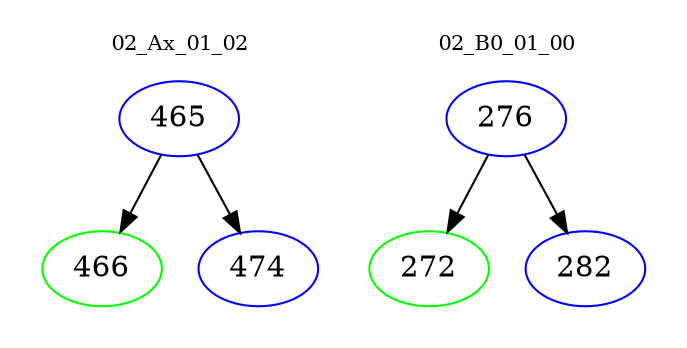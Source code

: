 digraph{
subgraph cluster_0 {
color = white
label = "02_Ax_01_02";
fontsize=10;
T0_465 [label="465", color="blue"]
T0_465 -> T0_466 [color="black"]
T0_466 [label="466", color="green"]
T0_465 -> T0_474 [color="black"]
T0_474 [label="474", color="blue"]
}
subgraph cluster_1 {
color = white
label = "02_B0_01_00";
fontsize=10;
T1_276 [label="276", color="blue"]
T1_276 -> T1_272 [color="black"]
T1_272 [label="272", color="green"]
T1_276 -> T1_282 [color="black"]
T1_282 [label="282", color="blue"]
}
}
